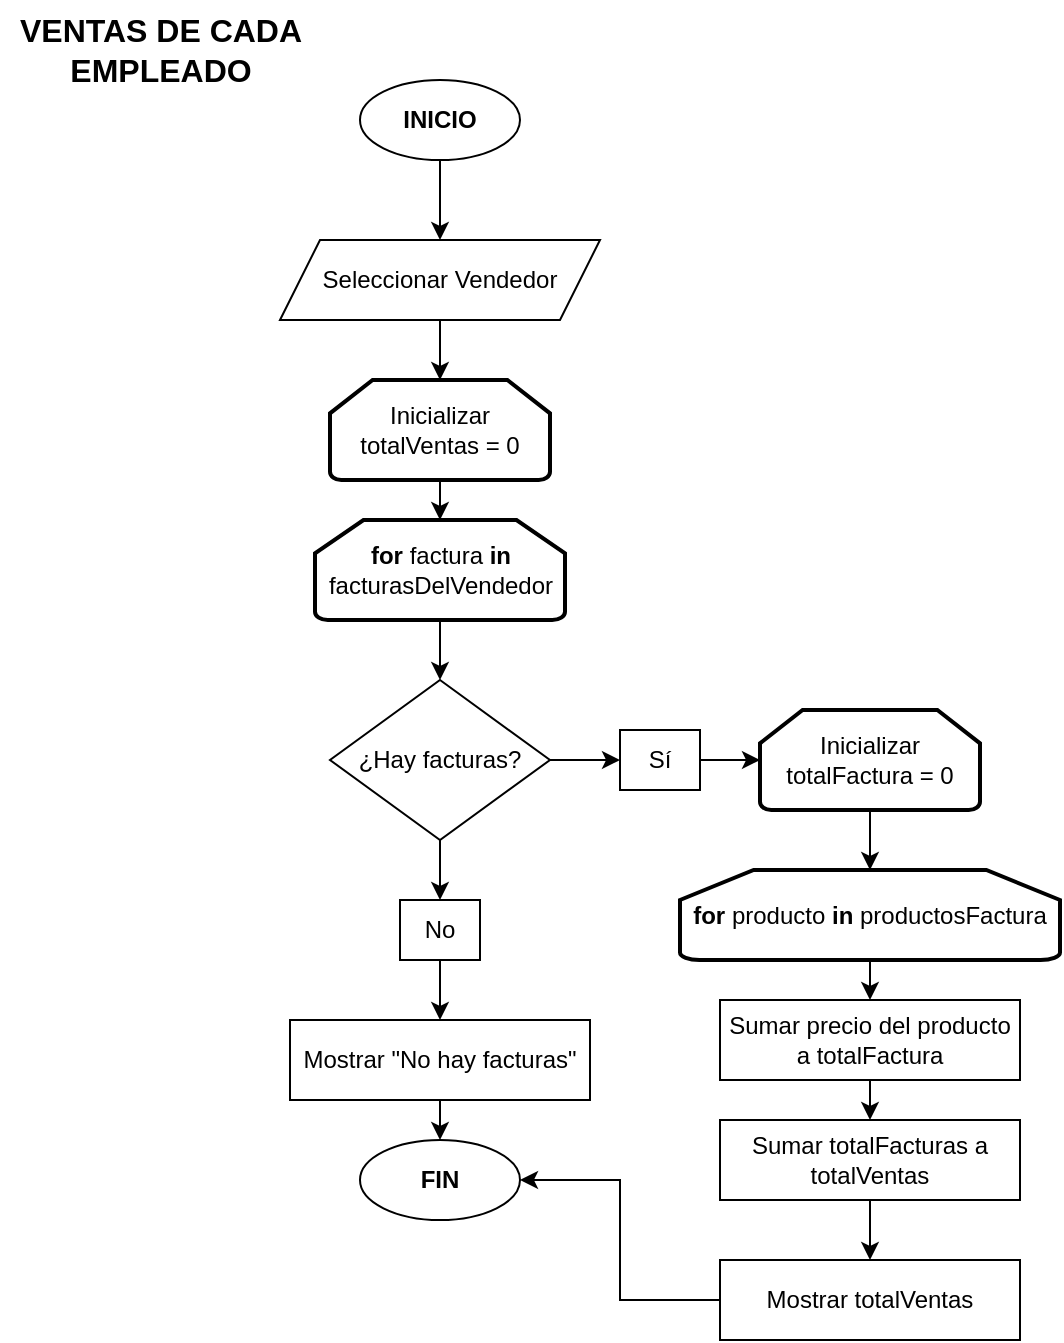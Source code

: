 <mxfile version="24.0.0" type="github">
  <diagram id="C5RBs43oDa-KdzZeNtuy" name="Page-1">
    <mxGraphModel dx="832" dy="447" grid="1" gridSize="10" guides="1" tooltips="1" connect="1" arrows="1" fold="1" page="1" pageScale="1" pageWidth="827" pageHeight="1169" background="none" math="0" shadow="0">
      <root>
        <mxCell id="WIyWlLk6GJQsqaUBKTNV-0" />
        <mxCell id="WIyWlLk6GJQsqaUBKTNV-1" parent="WIyWlLk6GJQsqaUBKTNV-0" />
        <mxCell id="WuzCzDK2jLKwMSGD9dU1-0" value="Sí" style="rounded=0;whiteSpace=wrap;html=1;" parent="WIyWlLk6GJQsqaUBKTNV-1" vertex="1">
          <mxGeometry x="500" y="415" width="40" height="30" as="geometry" />
        </mxCell>
        <mxCell id="2XVpiUdMRCBjaIaKYec0-22" style="edgeStyle=orthogonalEdgeStyle;rounded=0;orthogonalLoop=1;jettySize=auto;html=1;exitX=0.5;exitY=1;exitDx=0;exitDy=0;entryX=0.5;entryY=0;entryDx=0;entryDy=0;" edge="1" parent="WIyWlLk6GJQsqaUBKTNV-1" source="WuzCzDK2jLKwMSGD9dU1-1" target="WuzCzDK2jLKwMSGD9dU1-3">
          <mxGeometry relative="1" as="geometry" />
        </mxCell>
        <mxCell id="WuzCzDK2jLKwMSGD9dU1-1" value="Sumar precio del producto a totalFactura" style="rounded=0;whiteSpace=wrap;html=1;" parent="WIyWlLk6GJQsqaUBKTNV-1" vertex="1">
          <mxGeometry x="550" y="550" width="150" height="40" as="geometry" />
        </mxCell>
        <mxCell id="2XVpiUdMRCBjaIaKYec0-24" style="edgeStyle=orthogonalEdgeStyle;rounded=0;orthogonalLoop=1;jettySize=auto;html=1;exitX=0.5;exitY=1;exitDx=0;exitDy=0;entryX=0.5;entryY=0;entryDx=0;entryDy=0;" edge="1" parent="WIyWlLk6GJQsqaUBKTNV-1" source="WuzCzDK2jLKwMSGD9dU1-3" target="WuzCzDK2jLKwMSGD9dU1-21">
          <mxGeometry relative="1" as="geometry" />
        </mxCell>
        <mxCell id="WuzCzDK2jLKwMSGD9dU1-3" value="Sumar totalFacturas a totalVentas" style="rounded=0;whiteSpace=wrap;html=1;" parent="WIyWlLk6GJQsqaUBKTNV-1" vertex="1">
          <mxGeometry x="550" y="610" width="150" height="40" as="geometry" />
        </mxCell>
        <mxCell id="WuzCzDK2jLKwMSGD9dU1-13" style="edgeStyle=orthogonalEdgeStyle;rounded=0;orthogonalLoop=1;jettySize=auto;html=1;exitX=0.5;exitY=1;exitDx=0;exitDy=0;entryX=0.5;entryY=0;entryDx=0;entryDy=0;entryPerimeter=0;" parent="WIyWlLk6GJQsqaUBKTNV-1" source="WuzCzDK2jLKwMSGD9dU1-6" target="2XVpiUdMRCBjaIaKYec0-1" edge="1">
          <mxGeometry relative="1" as="geometry">
            <mxPoint x="410" y="240" as="targetPoint" />
          </mxGeometry>
        </mxCell>
        <mxCell id="WuzCzDK2jLKwMSGD9dU1-6" value="Seleccionar Vendedor" style="shape=parallelogram;perimeter=parallelogramPerimeter;whiteSpace=wrap;html=1;fixedSize=1;" parent="WIyWlLk6GJQsqaUBKTNV-1" vertex="1">
          <mxGeometry x="330" y="170" width="160" height="40" as="geometry" />
        </mxCell>
        <mxCell id="WuzCzDK2jLKwMSGD9dU1-7" value="&lt;span style=&quot;font-size: 16px;&quot;&gt;&lt;b&gt;VENTAS DE CADA&lt;/b&gt;&lt;/span&gt;&lt;div&gt;&lt;span style=&quot;font-size: 16px;&quot;&gt;&lt;b&gt;EMPLEADO&lt;/b&gt;&lt;/span&gt;&lt;/div&gt;" style="text;html=1;align=center;verticalAlign=middle;resizable=0;points=[];autosize=1;strokeColor=none;fillColor=none;" parent="WIyWlLk6GJQsqaUBKTNV-1" vertex="1">
          <mxGeometry x="190" y="50" width="160" height="50" as="geometry" />
        </mxCell>
        <mxCell id="WuzCzDK2jLKwMSGD9dU1-12" style="edgeStyle=orthogonalEdgeStyle;rounded=0;orthogonalLoop=1;jettySize=auto;html=1;exitX=0.5;exitY=1;exitDx=0;exitDy=0;entryX=0.5;entryY=0;entryDx=0;entryDy=0;" parent="WIyWlLk6GJQsqaUBKTNV-1" source="WuzCzDK2jLKwMSGD9dU1-8" target="WuzCzDK2jLKwMSGD9dU1-6" edge="1">
          <mxGeometry relative="1" as="geometry" />
        </mxCell>
        <mxCell id="WuzCzDK2jLKwMSGD9dU1-8" value="&lt;b&gt;INICIO&lt;/b&gt;" style="ellipse;whiteSpace=wrap;html=1;" parent="WIyWlLk6GJQsqaUBKTNV-1" vertex="1">
          <mxGeometry x="370" y="90" width="80" height="40" as="geometry" />
        </mxCell>
        <mxCell id="WuzCzDK2jLKwMSGD9dU1-9" value="&lt;b&gt;FIN&lt;/b&gt;" style="ellipse;whiteSpace=wrap;html=1;" parent="WIyWlLk6GJQsqaUBKTNV-1" vertex="1">
          <mxGeometry x="370" y="620" width="80" height="40" as="geometry" />
        </mxCell>
        <mxCell id="2XVpiUdMRCBjaIaKYec0-13" style="edgeStyle=orthogonalEdgeStyle;rounded=0;orthogonalLoop=1;jettySize=auto;html=1;exitX=0.5;exitY=1;exitDx=0;exitDy=0;entryX=0.5;entryY=0;entryDx=0;entryDy=0;" edge="1" parent="WIyWlLk6GJQsqaUBKTNV-1" source="WuzCzDK2jLKwMSGD9dU1-19" target="2XVpiUdMRCBjaIaKYec0-12">
          <mxGeometry relative="1" as="geometry" />
        </mxCell>
        <mxCell id="WuzCzDK2jLKwMSGD9dU1-19" value="No" style="rounded=0;whiteSpace=wrap;html=1;" parent="WIyWlLk6GJQsqaUBKTNV-1" vertex="1">
          <mxGeometry x="390" y="500" width="40" height="30" as="geometry" />
        </mxCell>
        <mxCell id="2XVpiUdMRCBjaIaKYec0-25" style="edgeStyle=orthogonalEdgeStyle;rounded=0;orthogonalLoop=1;jettySize=auto;html=1;exitX=0;exitY=0.5;exitDx=0;exitDy=0;entryX=1;entryY=0.5;entryDx=0;entryDy=0;" edge="1" parent="WIyWlLk6GJQsqaUBKTNV-1" source="WuzCzDK2jLKwMSGD9dU1-21" target="WuzCzDK2jLKwMSGD9dU1-9">
          <mxGeometry relative="1" as="geometry" />
        </mxCell>
        <mxCell id="WuzCzDK2jLKwMSGD9dU1-21" value="Mostrar totalVentas" style="rounded=0;whiteSpace=wrap;html=1;" parent="WIyWlLk6GJQsqaUBKTNV-1" vertex="1">
          <mxGeometry x="550" y="680" width="150" height="40" as="geometry" />
        </mxCell>
        <mxCell id="2XVpiUdMRCBjaIaKYec0-1" value="Inicializar totalVentas = 0" style="strokeWidth=2;html=1;shape=mxgraph.flowchart.loop_limit;whiteSpace=wrap;" vertex="1" parent="WIyWlLk6GJQsqaUBKTNV-1">
          <mxGeometry x="355" y="240" width="110" height="50" as="geometry" />
        </mxCell>
        <mxCell id="2XVpiUdMRCBjaIaKYec0-5" style="edgeStyle=orthogonalEdgeStyle;rounded=0;orthogonalLoop=1;jettySize=auto;html=1;exitX=0.5;exitY=1;exitDx=0;exitDy=0;exitPerimeter=0;entryX=0.5;entryY=0;entryDx=0;entryDy=0;" edge="1" parent="WIyWlLk6GJQsqaUBKTNV-1" source="2XVpiUdMRCBjaIaKYec0-2" target="2XVpiUdMRCBjaIaKYec0-4">
          <mxGeometry relative="1" as="geometry" />
        </mxCell>
        <mxCell id="2XVpiUdMRCBjaIaKYec0-2" value="&lt;b&gt;for &lt;/b&gt;factura &lt;b&gt;in&lt;/b&gt; facturasDelVendedor" style="strokeWidth=2;html=1;shape=mxgraph.flowchart.loop_limit;whiteSpace=wrap;" vertex="1" parent="WIyWlLk6GJQsqaUBKTNV-1">
          <mxGeometry x="347.5" y="310" width="125" height="50" as="geometry" />
        </mxCell>
        <mxCell id="2XVpiUdMRCBjaIaKYec0-3" style="edgeStyle=orthogonalEdgeStyle;rounded=0;orthogonalLoop=1;jettySize=auto;html=1;exitX=0.5;exitY=1;exitDx=0;exitDy=0;exitPerimeter=0;entryX=0.5;entryY=0;entryDx=0;entryDy=0;entryPerimeter=0;" edge="1" parent="WIyWlLk6GJQsqaUBKTNV-1" source="2XVpiUdMRCBjaIaKYec0-1" target="2XVpiUdMRCBjaIaKYec0-2">
          <mxGeometry relative="1" as="geometry" />
        </mxCell>
        <mxCell id="2XVpiUdMRCBjaIaKYec0-8" style="edgeStyle=orthogonalEdgeStyle;rounded=0;orthogonalLoop=1;jettySize=auto;html=1;exitX=1;exitY=0.5;exitDx=0;exitDy=0;entryX=0;entryY=0.5;entryDx=0;entryDy=0;" edge="1" parent="WIyWlLk6GJQsqaUBKTNV-1" source="2XVpiUdMRCBjaIaKYec0-4" target="WuzCzDK2jLKwMSGD9dU1-0">
          <mxGeometry relative="1" as="geometry" />
        </mxCell>
        <mxCell id="2XVpiUdMRCBjaIaKYec0-11" style="edgeStyle=orthogonalEdgeStyle;rounded=0;orthogonalLoop=1;jettySize=auto;html=1;exitX=0.5;exitY=1;exitDx=0;exitDy=0;entryX=0.5;entryY=0;entryDx=0;entryDy=0;" edge="1" parent="WIyWlLk6GJQsqaUBKTNV-1" source="2XVpiUdMRCBjaIaKYec0-4">
          <mxGeometry relative="1" as="geometry">
            <mxPoint x="410" y="500" as="targetPoint" />
          </mxGeometry>
        </mxCell>
        <mxCell id="2XVpiUdMRCBjaIaKYec0-4" value="&lt;font style=&quot;font-size: 12px;&quot;&gt;¿Hay facturas?&lt;/font&gt;" style="rhombus;whiteSpace=wrap;html=1;" vertex="1" parent="WIyWlLk6GJQsqaUBKTNV-1">
          <mxGeometry x="355" y="390" width="110" height="80" as="geometry" />
        </mxCell>
        <mxCell id="2XVpiUdMRCBjaIaKYec0-17" style="edgeStyle=orthogonalEdgeStyle;rounded=0;orthogonalLoop=1;jettySize=auto;html=1;exitX=0.5;exitY=1;exitDx=0;exitDy=0;exitPerimeter=0;" edge="1" parent="WIyWlLk6GJQsqaUBKTNV-1" source="2XVpiUdMRCBjaIaKYec0-9">
          <mxGeometry relative="1" as="geometry">
            <mxPoint x="625" y="455" as="targetPoint" />
          </mxGeometry>
        </mxCell>
        <mxCell id="2XVpiUdMRCBjaIaKYec0-9" value="Inicializar totalFactura = 0" style="strokeWidth=2;html=1;shape=mxgraph.flowchart.loop_limit;whiteSpace=wrap;" vertex="1" parent="WIyWlLk6GJQsqaUBKTNV-1">
          <mxGeometry x="570" y="405" width="110" height="50" as="geometry" />
        </mxCell>
        <mxCell id="2XVpiUdMRCBjaIaKYec0-10" style="edgeStyle=orthogonalEdgeStyle;rounded=0;orthogonalLoop=1;jettySize=auto;html=1;exitX=1;exitY=0.5;exitDx=0;exitDy=0;entryX=0;entryY=0.5;entryDx=0;entryDy=0;entryPerimeter=0;" edge="1" parent="WIyWlLk6GJQsqaUBKTNV-1" source="WuzCzDK2jLKwMSGD9dU1-0" target="2XVpiUdMRCBjaIaKYec0-9">
          <mxGeometry relative="1" as="geometry" />
        </mxCell>
        <mxCell id="2XVpiUdMRCBjaIaKYec0-14" style="edgeStyle=orthogonalEdgeStyle;rounded=0;orthogonalLoop=1;jettySize=auto;html=1;exitX=0.5;exitY=1;exitDx=0;exitDy=0;entryX=0.5;entryY=0;entryDx=0;entryDy=0;" edge="1" parent="WIyWlLk6GJQsqaUBKTNV-1" source="2XVpiUdMRCBjaIaKYec0-12" target="WuzCzDK2jLKwMSGD9dU1-9">
          <mxGeometry relative="1" as="geometry" />
        </mxCell>
        <mxCell id="2XVpiUdMRCBjaIaKYec0-12" value="Mostrar &quot;No hay facturas&quot;" style="rounded=0;whiteSpace=wrap;html=1;" vertex="1" parent="WIyWlLk6GJQsqaUBKTNV-1">
          <mxGeometry x="335" y="560" width="150" height="40" as="geometry" />
        </mxCell>
        <mxCell id="2XVpiUdMRCBjaIaKYec0-21" style="edgeStyle=orthogonalEdgeStyle;rounded=0;orthogonalLoop=1;jettySize=auto;html=1;exitX=0.5;exitY=1;exitDx=0;exitDy=0;exitPerimeter=0;entryX=0.5;entryY=0;entryDx=0;entryDy=0;" edge="1" parent="WIyWlLk6GJQsqaUBKTNV-1" source="2XVpiUdMRCBjaIaKYec0-15" target="WuzCzDK2jLKwMSGD9dU1-1">
          <mxGeometry relative="1" as="geometry" />
        </mxCell>
        <mxCell id="2XVpiUdMRCBjaIaKYec0-15" value="&lt;b&gt;for&amp;nbsp;&lt;/b&gt;producto&amp;nbsp;&lt;b&gt;in&lt;/b&gt;&amp;nbsp;productosFactura" style="strokeWidth=2;html=1;shape=mxgraph.flowchart.loop_limit;whiteSpace=wrap;" vertex="1" parent="WIyWlLk6GJQsqaUBKTNV-1">
          <mxGeometry x="530" y="485" width="190" height="45" as="geometry" />
        </mxCell>
        <mxCell id="2XVpiUdMRCBjaIaKYec0-20" style="edgeStyle=orthogonalEdgeStyle;rounded=0;orthogonalLoop=1;jettySize=auto;html=1;exitX=0.5;exitY=1;exitDx=0;exitDy=0;exitPerimeter=0;entryX=0.5;entryY=0;entryDx=0;entryDy=0;entryPerimeter=0;" edge="1" parent="WIyWlLk6GJQsqaUBKTNV-1" source="2XVpiUdMRCBjaIaKYec0-9" target="2XVpiUdMRCBjaIaKYec0-15">
          <mxGeometry relative="1" as="geometry" />
        </mxCell>
      </root>
    </mxGraphModel>
  </diagram>
</mxfile>
